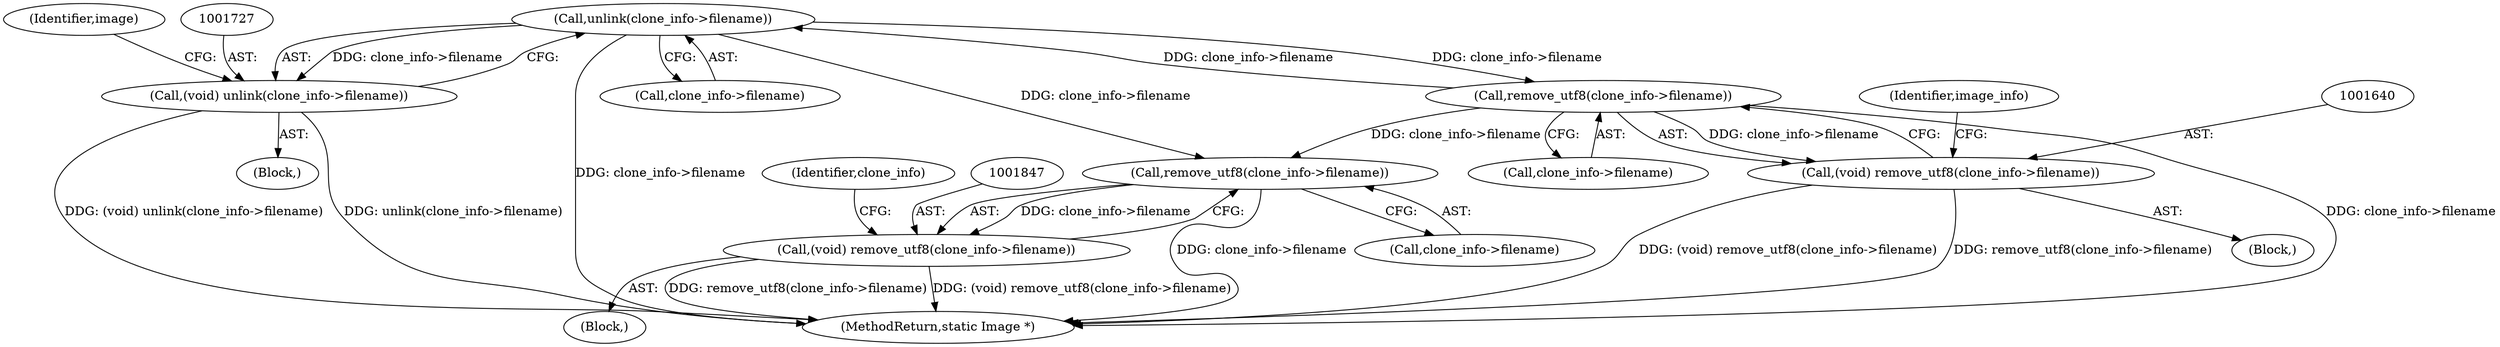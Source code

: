digraph "0_ImageMagick_8985ed08f01d465ee65ab5a106186b3868b6f601@API" {
"1001728" [label="(Call,unlink(clone_info->filename))"];
"1001641" [label="(Call,remove_utf8(clone_info->filename))"];
"1001728" [label="(Call,unlink(clone_info->filename))"];
"1001639" [label="(Call,(void) remove_utf8(clone_info->filename))"];
"1001726" [label="(Call,(void) unlink(clone_info->filename))"];
"1001848" [label="(Call,remove_utf8(clone_info->filename))"];
"1001846" [label="(Call,(void) remove_utf8(clone_info->filename))"];
"1001729" [label="(Call,clone_info->filename)"];
"1001642" [label="(Call,clone_info->filename)"];
"1001641" [label="(Call,remove_utf8(clone_info->filename))"];
"1001874" [label="(MethodReturn,static Image *)"];
"1001848" [label="(Call,remove_utf8(clone_info->filename))"];
"1001646" [label="(Identifier,image_info)"];
"1001846" [label="(Call,(void) remove_utf8(clone_info->filename))"];
"1001716" [label="(Block,)"];
"1001849" [label="(Call,clone_info->filename)"];
"1001728" [label="(Call,unlink(clone_info->filename))"];
"1001836" [label="(Block,)"];
"1001639" [label="(Call,(void) remove_utf8(clone_info->filename))"];
"1001853" [label="(Identifier,clone_info)"];
"1001629" [label="(Block,)"];
"1001726" [label="(Call,(void) unlink(clone_info->filename))"];
"1000417" [label="(Identifier,image)"];
"1001728" -> "1001726"  [label="AST: "];
"1001728" -> "1001729"  [label="CFG: "];
"1001729" -> "1001728"  [label="AST: "];
"1001726" -> "1001728"  [label="CFG: "];
"1001728" -> "1001874"  [label="DDG: clone_info->filename"];
"1001728" -> "1001641"  [label="DDG: clone_info->filename"];
"1001728" -> "1001726"  [label="DDG: clone_info->filename"];
"1001641" -> "1001728"  [label="DDG: clone_info->filename"];
"1001728" -> "1001848"  [label="DDG: clone_info->filename"];
"1001641" -> "1001639"  [label="AST: "];
"1001641" -> "1001642"  [label="CFG: "];
"1001642" -> "1001641"  [label="AST: "];
"1001639" -> "1001641"  [label="CFG: "];
"1001641" -> "1001874"  [label="DDG: clone_info->filename"];
"1001641" -> "1001639"  [label="DDG: clone_info->filename"];
"1001641" -> "1001848"  [label="DDG: clone_info->filename"];
"1001639" -> "1001629"  [label="AST: "];
"1001640" -> "1001639"  [label="AST: "];
"1001646" -> "1001639"  [label="CFG: "];
"1001639" -> "1001874"  [label="DDG: (void) remove_utf8(clone_info->filename)"];
"1001639" -> "1001874"  [label="DDG: remove_utf8(clone_info->filename)"];
"1001726" -> "1001716"  [label="AST: "];
"1001727" -> "1001726"  [label="AST: "];
"1000417" -> "1001726"  [label="CFG: "];
"1001726" -> "1001874"  [label="DDG: (void) unlink(clone_info->filename)"];
"1001726" -> "1001874"  [label="DDG: unlink(clone_info->filename)"];
"1001848" -> "1001846"  [label="AST: "];
"1001848" -> "1001849"  [label="CFG: "];
"1001849" -> "1001848"  [label="AST: "];
"1001846" -> "1001848"  [label="CFG: "];
"1001848" -> "1001874"  [label="DDG: clone_info->filename"];
"1001848" -> "1001846"  [label="DDG: clone_info->filename"];
"1001846" -> "1001836"  [label="AST: "];
"1001847" -> "1001846"  [label="AST: "];
"1001853" -> "1001846"  [label="CFG: "];
"1001846" -> "1001874"  [label="DDG: (void) remove_utf8(clone_info->filename)"];
"1001846" -> "1001874"  [label="DDG: remove_utf8(clone_info->filename)"];
}
